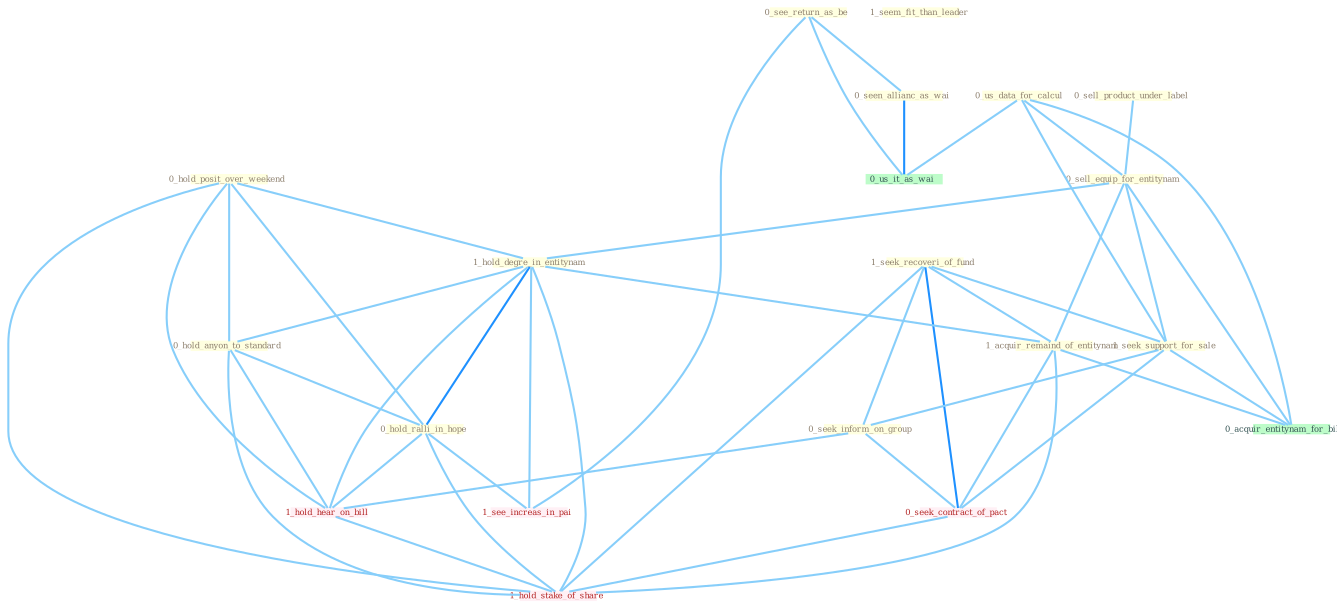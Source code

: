 Graph G{ 
    node
    [shape=polygon,style=filled,width=.5,height=.06,color="#BDFCC9",fixedsize=true,fontsize=4,
    fontcolor="#2f4f4f"];
    {node
    [color="#ffffe0", fontcolor="#8b7d6b"] "0_hold_posit_over_weekend " "0_us_data_for_calcul " "1_seem_fit_than_leader " "0_sell_product_under_label " "0_see_return_as_be " "0_seen_allianc_as_wai " "0_sell_equip_for_entitynam " "1_seek_recoveri_of_fund " "1_seek_support_for_sale " "0_seek_inform_on_group " "1_hold_degre_in_entitynam " "0_hold_anyon_to_standard " "0_hold_ralli_in_hope " "1_acquir_remaind_of_entitynam "}
{node [color="#fff0f5", fontcolor="#b22222"] "0_seek_contract_of_pact " "1_see_increas_in_pai " "1_hold_hear_on_bill " "1_hold_stake_of_share "}
edge [color="#B0E2FF"];

	"0_hold_posit_over_weekend " -- "1_hold_degre_in_entitynam " [w="1", color="#87cefa" ];
	"0_hold_posit_over_weekend " -- "0_hold_anyon_to_standard " [w="1", color="#87cefa" ];
	"0_hold_posit_over_weekend " -- "0_hold_ralli_in_hope " [w="1", color="#87cefa" ];
	"0_hold_posit_over_weekend " -- "1_hold_hear_on_bill " [w="1", color="#87cefa" ];
	"0_hold_posit_over_weekend " -- "1_hold_stake_of_share " [w="1", color="#87cefa" ];
	"0_us_data_for_calcul " -- "0_sell_equip_for_entitynam " [w="1", color="#87cefa" ];
	"0_us_data_for_calcul " -- "1_seek_support_for_sale " [w="1", color="#87cefa" ];
	"0_us_data_for_calcul " -- "0_us_it_as_wai " [w="1", color="#87cefa" ];
	"0_us_data_for_calcul " -- "0_acquir_entitynam_for_billion " [w="1", color="#87cefa" ];
	"0_sell_product_under_label " -- "0_sell_equip_for_entitynam " [w="1", color="#87cefa" ];
	"0_see_return_as_be " -- "0_seen_allianc_as_wai " [w="1", color="#87cefa" ];
	"0_see_return_as_be " -- "0_us_it_as_wai " [w="1", color="#87cefa" ];
	"0_see_return_as_be " -- "1_see_increas_in_pai " [w="1", color="#87cefa" ];
	"0_seen_allianc_as_wai " -- "0_us_it_as_wai " [w="2", color="#1e90ff" , len=0.8];
	"0_sell_equip_for_entitynam " -- "1_seek_support_for_sale " [w="1", color="#87cefa" ];
	"0_sell_equip_for_entitynam " -- "1_hold_degre_in_entitynam " [w="1", color="#87cefa" ];
	"0_sell_equip_for_entitynam " -- "1_acquir_remaind_of_entitynam " [w="1", color="#87cefa" ];
	"0_sell_equip_for_entitynam " -- "0_acquir_entitynam_for_billion " [w="1", color="#87cefa" ];
	"1_seek_recoveri_of_fund " -- "1_seek_support_for_sale " [w="1", color="#87cefa" ];
	"1_seek_recoveri_of_fund " -- "0_seek_inform_on_group " [w="1", color="#87cefa" ];
	"1_seek_recoveri_of_fund " -- "1_acquir_remaind_of_entitynam " [w="1", color="#87cefa" ];
	"1_seek_recoveri_of_fund " -- "0_seek_contract_of_pact " [w="2", color="#1e90ff" , len=0.8];
	"1_seek_recoveri_of_fund " -- "1_hold_stake_of_share " [w="1", color="#87cefa" ];
	"1_seek_support_for_sale " -- "0_seek_inform_on_group " [w="1", color="#87cefa" ];
	"1_seek_support_for_sale " -- "0_seek_contract_of_pact " [w="1", color="#87cefa" ];
	"1_seek_support_for_sale " -- "0_acquir_entitynam_for_billion " [w="1", color="#87cefa" ];
	"0_seek_inform_on_group " -- "0_seek_contract_of_pact " [w="1", color="#87cefa" ];
	"0_seek_inform_on_group " -- "1_hold_hear_on_bill " [w="1", color="#87cefa" ];
	"1_hold_degre_in_entitynam " -- "0_hold_anyon_to_standard " [w="1", color="#87cefa" ];
	"1_hold_degre_in_entitynam " -- "0_hold_ralli_in_hope " [w="2", color="#1e90ff" , len=0.8];
	"1_hold_degre_in_entitynam " -- "1_acquir_remaind_of_entitynam " [w="1", color="#87cefa" ];
	"1_hold_degre_in_entitynam " -- "1_see_increas_in_pai " [w="1", color="#87cefa" ];
	"1_hold_degre_in_entitynam " -- "1_hold_hear_on_bill " [w="1", color="#87cefa" ];
	"1_hold_degre_in_entitynam " -- "1_hold_stake_of_share " [w="1", color="#87cefa" ];
	"0_hold_anyon_to_standard " -- "0_hold_ralli_in_hope " [w="1", color="#87cefa" ];
	"0_hold_anyon_to_standard " -- "1_hold_hear_on_bill " [w="1", color="#87cefa" ];
	"0_hold_anyon_to_standard " -- "1_hold_stake_of_share " [w="1", color="#87cefa" ];
	"0_hold_ralli_in_hope " -- "1_see_increas_in_pai " [w="1", color="#87cefa" ];
	"0_hold_ralli_in_hope " -- "1_hold_hear_on_bill " [w="1", color="#87cefa" ];
	"0_hold_ralli_in_hope " -- "1_hold_stake_of_share " [w="1", color="#87cefa" ];
	"1_acquir_remaind_of_entitynam " -- "0_seek_contract_of_pact " [w="1", color="#87cefa" ];
	"1_acquir_remaind_of_entitynam " -- "0_acquir_entitynam_for_billion " [w="1", color="#87cefa" ];
	"1_acquir_remaind_of_entitynam " -- "1_hold_stake_of_share " [w="1", color="#87cefa" ];
	"0_seek_contract_of_pact " -- "1_hold_stake_of_share " [w="1", color="#87cefa" ];
	"1_hold_hear_on_bill " -- "1_hold_stake_of_share " [w="1", color="#87cefa" ];
}